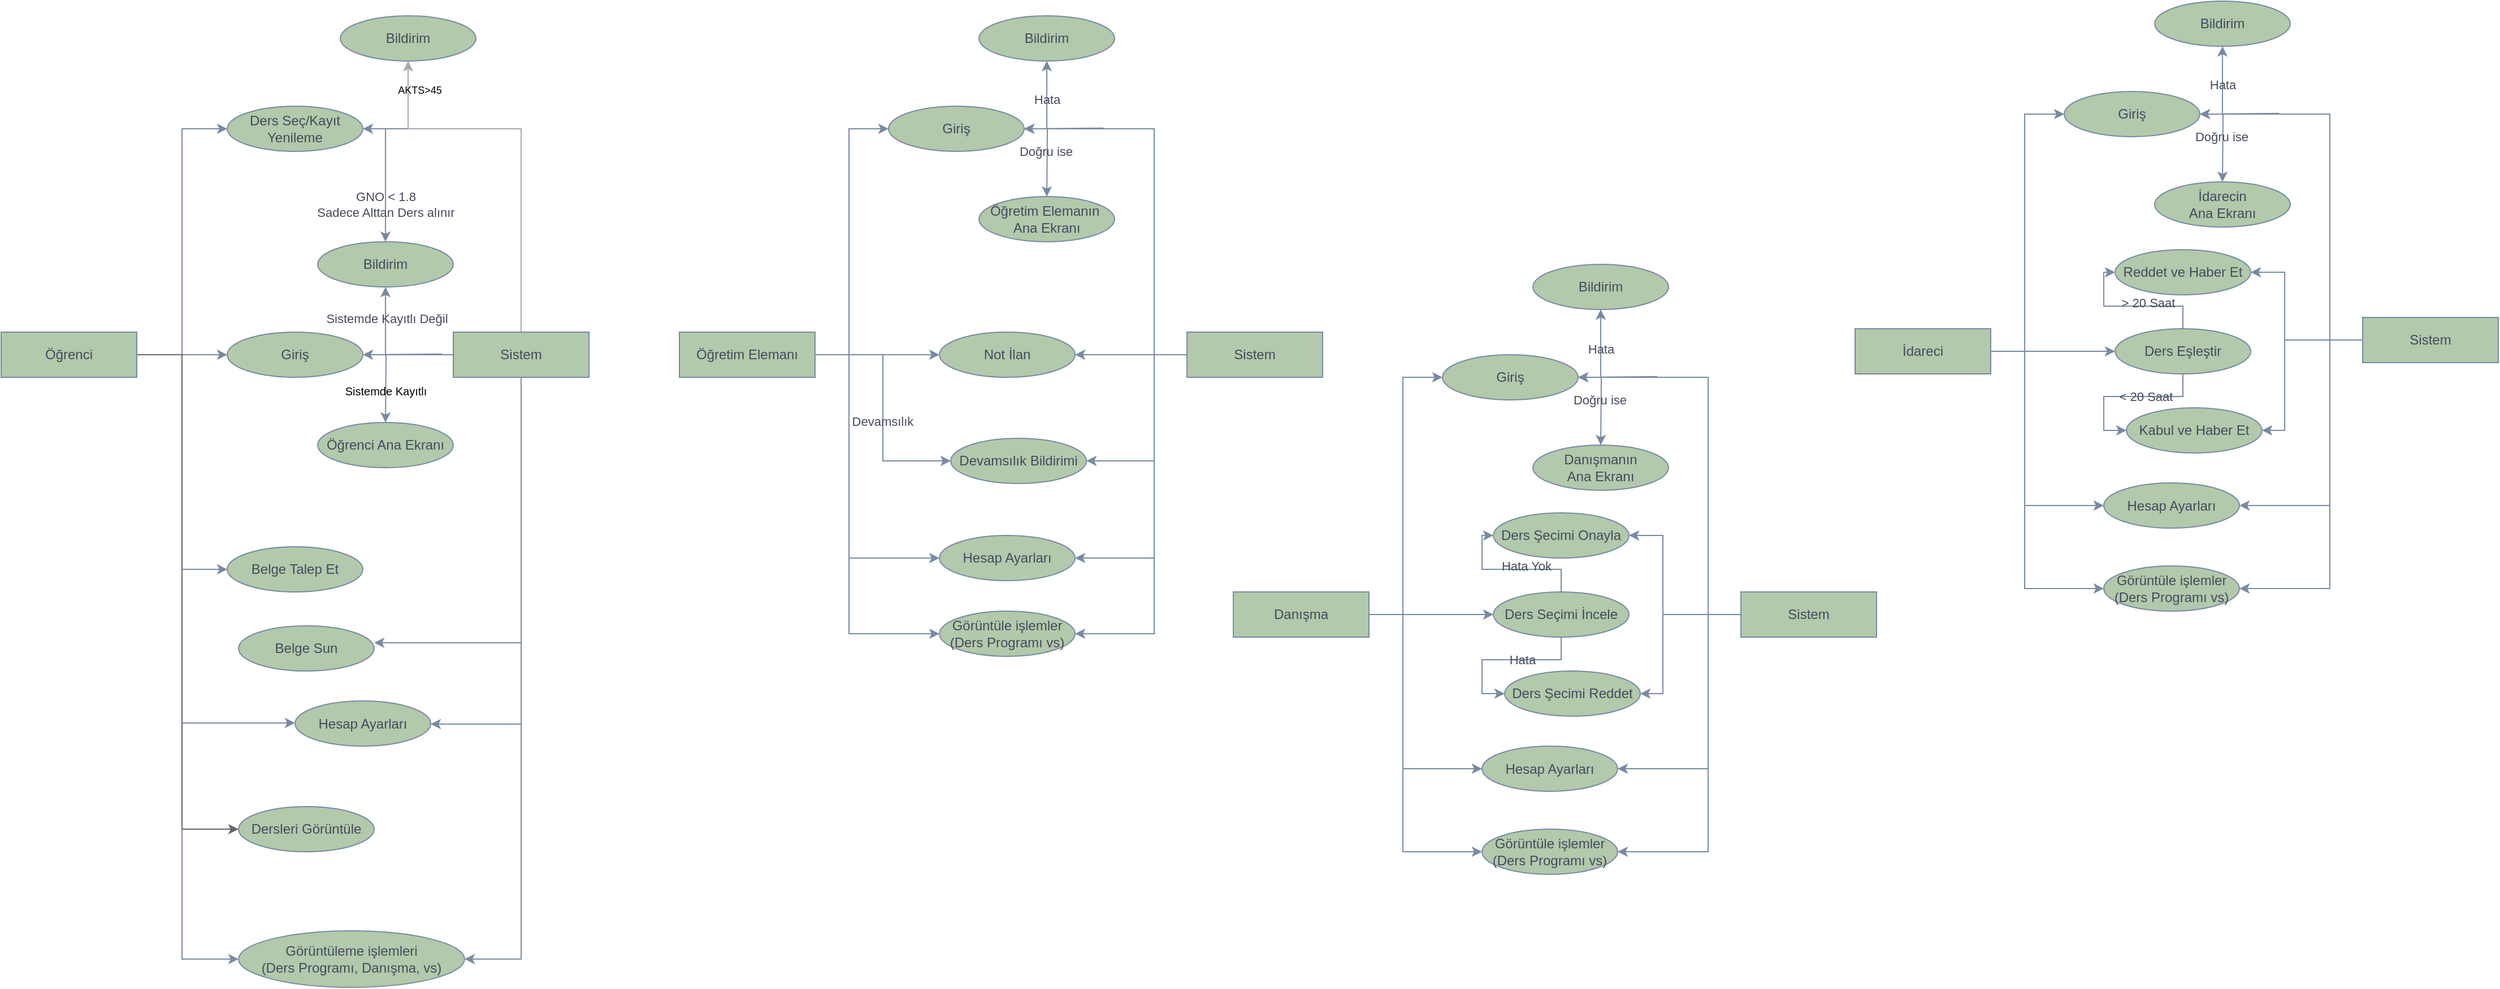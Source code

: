 <mxfile version="24.4.4" type="device">
  <diagram name="Page-1" id="fTKjgP6uOuTwVel11UvE">
    <mxGraphModel dx="1373" dy="699" grid="1" gridSize="10" guides="1" tooltips="1" connect="1" arrows="1" fold="1" page="1" pageScale="1" pageWidth="2300" pageHeight="900" math="0" shadow="0">
      <root>
        <mxCell id="0" />
        <mxCell id="1" parent="0" />
        <mxCell id="cw1IKXQ9Q6lSXiEhojzN-4" style="edgeStyle=orthogonalEdgeStyle;rounded=0;orthogonalLoop=1;jettySize=auto;html=1;labelBackgroundColor=none;strokeColor=#788AA3;fontColor=default;" parent="1" source="cw1IKXQ9Q6lSXiEhojzN-1" target="cw1IKXQ9Q6lSXiEhojzN-3" edge="1">
          <mxGeometry relative="1" as="geometry" />
        </mxCell>
        <mxCell id="cw1IKXQ9Q6lSXiEhojzN-16" style="edgeStyle=orthogonalEdgeStyle;rounded=0;orthogonalLoop=1;jettySize=auto;html=1;entryX=0;entryY=0.5;entryDx=0;entryDy=0;labelBackgroundColor=none;strokeColor=#788AA3;fontColor=default;" parent="1" source="cw1IKXQ9Q6lSXiEhojzN-1" target="cw1IKXQ9Q6lSXiEhojzN-15" edge="1">
          <mxGeometry relative="1" as="geometry" />
        </mxCell>
        <mxCell id="cw1IKXQ9Q6lSXiEhojzN-24" style="edgeStyle=orthogonalEdgeStyle;rounded=0;orthogonalLoop=1;jettySize=auto;html=1;entryX=0;entryY=0.5;entryDx=0;entryDy=0;labelBackgroundColor=none;strokeColor=#788AA3;fontColor=default;" parent="1" source="cw1IKXQ9Q6lSXiEhojzN-1" target="cw1IKXQ9Q6lSXiEhojzN-23" edge="1">
          <mxGeometry relative="1" as="geometry" />
        </mxCell>
        <mxCell id="cw1IKXQ9Q6lSXiEhojzN-36" style="edgeStyle=orthogonalEdgeStyle;rounded=0;orthogonalLoop=1;jettySize=auto;html=1;entryX=0;entryY=0.5;entryDx=0;entryDy=0;labelBackgroundColor=none;strokeColor=#788AA3;fontColor=default;" parent="1" source="cw1IKXQ9Q6lSXiEhojzN-1" target="cw1IKXQ9Q6lSXiEhojzN-28" edge="1">
          <mxGeometry relative="1" as="geometry">
            <Array as="points">
              <mxPoint x="160" y="320" />
              <mxPoint x="160" y="855" />
            </Array>
          </mxGeometry>
        </mxCell>
        <mxCell id="cw1IKXQ9Q6lSXiEhojzN-38" style="edgeStyle=orthogonalEdgeStyle;rounded=0;orthogonalLoop=1;jettySize=auto;html=1;entryX=0;entryY=0.5;entryDx=0;entryDy=0;labelBackgroundColor=none;strokeColor=#788AA3;fontColor=default;" parent="1" edge="1">
          <mxGeometry relative="1" as="geometry">
            <Array as="points">
              <mxPoint x="160" y="320" />
              <mxPoint x="160" y="646" />
              <mxPoint x="260" y="646" />
            </Array>
            <mxPoint x="120" y="320.004" as="sourcePoint" />
            <mxPoint x="260" y="646.47" as="targetPoint" />
          </mxGeometry>
        </mxCell>
        <mxCell id="krm63TdpSaGYyWai_A7V-25" style="edgeStyle=orthogonalEdgeStyle;rounded=0;orthogonalLoop=1;jettySize=auto;html=1;entryX=0;entryY=0.5;entryDx=0;entryDy=0;fillColor=#f5f5f5;strokeColor=#666666;" edge="1" parent="1" source="cw1IKXQ9Q6lSXiEhojzN-1" target="krm63TdpSaGYyWai_A7V-20">
          <mxGeometry relative="1" as="geometry">
            <Array as="points">
              <mxPoint x="160" y="320" />
              <mxPoint x="160" y="740" />
            </Array>
          </mxGeometry>
        </mxCell>
        <mxCell id="cw1IKXQ9Q6lSXiEhojzN-1" value="Öğrenci" style="rounded=0;whiteSpace=wrap;html=1;labelBackgroundColor=none;fillColor=#B2C9AB;strokeColor=#788AA3;fontColor=#46495D;" parent="1" vertex="1">
          <mxGeometry y="300" width="120" height="40" as="geometry" />
        </mxCell>
        <mxCell id="cw1IKXQ9Q6lSXiEhojzN-6" style="edgeStyle=orthogonalEdgeStyle;rounded=0;orthogonalLoop=1;jettySize=auto;html=1;labelBackgroundColor=none;strokeColor=#788AA3;fontColor=default;" parent="1" source="cw1IKXQ9Q6lSXiEhojzN-2" target="cw1IKXQ9Q6lSXiEhojzN-3" edge="1">
          <mxGeometry relative="1" as="geometry">
            <Array as="points">
              <mxPoint x="360" y="320" />
              <mxPoint x="360" y="320" />
            </Array>
          </mxGeometry>
        </mxCell>
        <mxCell id="cw1IKXQ9Q6lSXiEhojzN-12" style="edgeStyle=orthogonalEdgeStyle;rounded=0;orthogonalLoop=1;jettySize=auto;html=1;entryX=0.5;entryY=1;entryDx=0;entryDy=0;exitX=0;exitY=0.5;exitDx=0;exitDy=0;labelBackgroundColor=none;strokeColor=#788AA3;fontColor=default;" parent="1" source="cw1IKXQ9Q6lSXiEhojzN-2" target="cw1IKXQ9Q6lSXiEhojzN-11" edge="1">
          <mxGeometry relative="1" as="geometry">
            <mxPoint x="350" y="260" as="targetPoint" />
            <Array as="points">
              <mxPoint x="340" y="320" />
              <mxPoint x="340" y="260" />
            </Array>
          </mxGeometry>
        </mxCell>
        <mxCell id="cw1IKXQ9Q6lSXiEhojzN-17" style="edgeStyle=orthogonalEdgeStyle;rounded=0;orthogonalLoop=1;jettySize=auto;html=1;entryX=1;entryY=0.5;entryDx=0;entryDy=0;labelBackgroundColor=none;strokeColor=#788AA3;fontColor=default;" parent="1" source="cw1IKXQ9Q6lSXiEhojzN-2" target="cw1IKXQ9Q6lSXiEhojzN-15" edge="1">
          <mxGeometry relative="1" as="geometry">
            <Array as="points">
              <mxPoint x="460" y="120" />
            </Array>
          </mxGeometry>
        </mxCell>
        <mxCell id="cw1IKXQ9Q6lSXiEhojzN-21" style="edgeStyle=orthogonalEdgeStyle;rounded=0;orthogonalLoop=1;jettySize=auto;html=1;entryX=0.5;entryY=0;entryDx=0;entryDy=0;labelBackgroundColor=none;strokeColor=#788AA3;fontColor=default;" parent="1" source="cw1IKXQ9Q6lSXiEhojzN-2" target="cw1IKXQ9Q6lSXiEhojzN-11" edge="1">
          <mxGeometry relative="1" as="geometry">
            <Array as="points">
              <mxPoint x="460" y="120" />
              <mxPoint x="340" y="120" />
            </Array>
          </mxGeometry>
        </mxCell>
        <mxCell id="cw1IKXQ9Q6lSXiEhojzN-22" value="GNO &amp;lt; 1.8&lt;br&gt;Sadece Alttan Ders alınır" style="edgeLabel;html=1;align=center;verticalAlign=middle;resizable=0;points=[];labelBackgroundColor=none;fontColor=#46495D;" parent="cw1IKXQ9Q6lSXiEhojzN-21" vertex="1" connectable="0">
          <mxGeometry x="0.697" y="1" relative="1" as="geometry">
            <mxPoint x="-1" y="27" as="offset" />
          </mxGeometry>
        </mxCell>
        <mxCell id="cw1IKXQ9Q6lSXiEhojzN-26" style="edgeStyle=orthogonalEdgeStyle;rounded=0;orthogonalLoop=1;jettySize=auto;html=1;entryX=1;entryY=0.5;entryDx=0;entryDy=0;labelBackgroundColor=none;strokeColor=#788AA3;fontColor=default;" parent="1" edge="1">
          <mxGeometry relative="1" as="geometry">
            <Array as="points">
              <mxPoint x="460" y="575" />
            </Array>
            <mxPoint x="460" y="334.98" as="sourcePoint" />
            <mxPoint x="330.0" y="574.98" as="targetPoint" />
          </mxGeometry>
        </mxCell>
        <mxCell id="cw1IKXQ9Q6lSXiEhojzN-29" style="edgeStyle=orthogonalEdgeStyle;rounded=0;orthogonalLoop=1;jettySize=auto;html=1;entryX=1;entryY=0.5;entryDx=0;entryDy=0;labelBackgroundColor=none;strokeColor=#788AA3;fontColor=default;" parent="1" source="cw1IKXQ9Q6lSXiEhojzN-2" target="cw1IKXQ9Q6lSXiEhojzN-28" edge="1">
          <mxGeometry relative="1" as="geometry" />
        </mxCell>
        <mxCell id="cw1IKXQ9Q6lSXiEhojzN-39" style="edgeStyle=orthogonalEdgeStyle;rounded=0;orthogonalLoop=1;jettySize=auto;html=1;entryX=1;entryY=0.5;entryDx=0;entryDy=0;labelBackgroundColor=none;strokeColor=#788AA3;fontColor=default;" parent="1" source="cw1IKXQ9Q6lSXiEhojzN-2" target="cw1IKXQ9Q6lSXiEhojzN-37" edge="1">
          <mxGeometry relative="1" as="geometry">
            <Array as="points">
              <mxPoint x="460" y="647" />
              <mxPoint x="380" y="647" />
            </Array>
          </mxGeometry>
        </mxCell>
        <mxCell id="krm63TdpSaGYyWai_A7V-14" style="edgeStyle=orthogonalEdgeStyle;rounded=0;orthogonalLoop=1;jettySize=auto;html=1;entryX=0.5;entryY=1;entryDx=0;entryDy=0;strokeColor=#A8A8A8;" edge="1" parent="1" source="cw1IKXQ9Q6lSXiEhojzN-2" target="krm63TdpSaGYyWai_A7V-13">
          <mxGeometry relative="1" as="geometry">
            <Array as="points">
              <mxPoint x="460" y="120" />
              <mxPoint x="360" y="120" />
            </Array>
          </mxGeometry>
        </mxCell>
        <mxCell id="cw1IKXQ9Q6lSXiEhojzN-2" value="Sistem" style="rounded=0;whiteSpace=wrap;html=1;labelBackgroundColor=none;fillColor=#B2C9AB;strokeColor=#788AA3;fontColor=#46495D;" parent="1" vertex="1">
          <mxGeometry x="400" y="300" width="120" height="40" as="geometry" />
        </mxCell>
        <mxCell id="cw1IKXQ9Q6lSXiEhojzN-3" value="Giriş" style="ellipse;whiteSpace=wrap;html=1;labelBackgroundColor=none;fillColor=#B2C9AB;strokeColor=#788AA3;fontColor=#46495D;" parent="1" vertex="1">
          <mxGeometry x="200" y="300" width="120" height="40" as="geometry" />
        </mxCell>
        <mxCell id="cw1IKXQ9Q6lSXiEhojzN-8" value="Öğrenci Ana Ekranı" style="ellipse;whiteSpace=wrap;html=1;labelBackgroundColor=none;fillColor=#B2C9AB;strokeColor=#788AA3;fontColor=#46495D;" parent="1" vertex="1">
          <mxGeometry x="280" y="380" width="120" height="40" as="geometry" />
        </mxCell>
        <mxCell id="cw1IKXQ9Q6lSXiEhojzN-9" style="edgeStyle=orthogonalEdgeStyle;rounded=0;orthogonalLoop=1;jettySize=auto;html=1;entryX=0.583;entryY=0.015;entryDx=0;entryDy=0;entryPerimeter=0;exitX=0;exitY=0.5;exitDx=0;exitDy=0;labelBackgroundColor=none;strokeColor=#788AA3;fontColor=default;" parent="1" edge="1">
          <mxGeometry relative="1" as="geometry">
            <mxPoint x="390.04" y="319.4" as="sourcePoint" />
            <mxPoint x="340.0" y="380" as="targetPoint" />
          </mxGeometry>
        </mxCell>
        <mxCell id="cw1IKXQ9Q6lSXiEhojzN-10" value="Sistemde Kayıtlı Değil" style="edgeLabel;html=1;align=center;verticalAlign=middle;resizable=0;points=[];labelBackgroundColor=none;fontColor=#46495D;" parent="cw1IKXQ9Q6lSXiEhojzN-9" vertex="1" connectable="0">
          <mxGeometry x="0.257" y="-2" relative="1" as="geometry">
            <mxPoint x="2" y="-52" as="offset" />
          </mxGeometry>
        </mxCell>
        <mxCell id="cw1IKXQ9Q6lSXiEhojzN-11" value="Bildirim" style="ellipse;whiteSpace=wrap;html=1;labelBackgroundColor=none;fillColor=#B2C9AB;strokeColor=#788AA3;fontColor=#46495D;" parent="1" vertex="1">
          <mxGeometry x="280" y="220" width="120" height="40" as="geometry" />
        </mxCell>
        <mxCell id="cw1IKXQ9Q6lSXiEhojzN-15" value="Ders Seç/Kayıt Yenileme" style="ellipse;whiteSpace=wrap;html=1;labelBackgroundColor=none;fillColor=#B2C9AB;strokeColor=#788AA3;fontColor=#46495D;" parent="1" vertex="1">
          <mxGeometry x="200" y="100" width="120" height="40" as="geometry" />
        </mxCell>
        <mxCell id="cw1IKXQ9Q6lSXiEhojzN-23" value="Belge Talep Et" style="ellipse;whiteSpace=wrap;html=1;labelBackgroundColor=none;fillColor=#B2C9AB;strokeColor=#788AA3;fontColor=#46495D;" parent="1" vertex="1">
          <mxGeometry x="200" y="490" width="120" height="40" as="geometry" />
        </mxCell>
        <mxCell id="cw1IKXQ9Q6lSXiEhojzN-25" value="Belge Sun" style="ellipse;whiteSpace=wrap;html=1;labelBackgroundColor=none;fillColor=#B2C9AB;strokeColor=#788AA3;fontColor=#46495D;" parent="1" vertex="1">
          <mxGeometry x="210" y="560" width="120" height="40" as="geometry" />
        </mxCell>
        <mxCell id="cw1IKXQ9Q6lSXiEhojzN-28" value="Görüntüleme işlemleri&lt;br&gt;(Ders Programı, Danışma, vs)" style="ellipse;whiteSpace=wrap;html=1;labelBackgroundColor=none;fillColor=#B2C9AB;strokeColor=#788AA3;fontColor=#46495D;" parent="1" vertex="1">
          <mxGeometry x="210" y="830" width="200" height="50" as="geometry" />
        </mxCell>
        <mxCell id="cw1IKXQ9Q6lSXiEhojzN-37" value="Hesap Ayarları" style="ellipse;whiteSpace=wrap;html=1;labelBackgroundColor=none;fillColor=#B2C9AB;strokeColor=#788AA3;fontColor=#46495D;" parent="1" vertex="1">
          <mxGeometry x="260" y="626.5" width="120" height="40" as="geometry" />
        </mxCell>
        <mxCell id="cw1IKXQ9Q6lSXiEhojzN-40" style="edgeStyle=orthogonalEdgeStyle;rounded=0;orthogonalLoop=1;jettySize=auto;html=1;exitX=1;exitY=0.5;exitDx=0;exitDy=0;labelBackgroundColor=none;strokeColor=#788AA3;fontColor=default;" parent="1" source="cw1IKXQ9Q6lSXiEhojzN-46" target="cw1IKXQ9Q6lSXiEhojzN-58" edge="1">
          <mxGeometry relative="1" as="geometry">
            <Array as="points">
              <mxPoint x="750" y="320" />
              <mxPoint x="750" y="120" />
            </Array>
          </mxGeometry>
        </mxCell>
        <mxCell id="cw1IKXQ9Q6lSXiEhojzN-79" style="edgeStyle=orthogonalEdgeStyle;rounded=0;orthogonalLoop=1;jettySize=auto;html=1;labelBackgroundColor=none;strokeColor=#788AA3;fontColor=default;" parent="1" source="cw1IKXQ9Q6lSXiEhojzN-46" target="cw1IKXQ9Q6lSXiEhojzN-78" edge="1">
          <mxGeometry relative="1" as="geometry">
            <Array as="points">
              <mxPoint x="780" y="320" />
              <mxPoint x="780" y="320" />
            </Array>
          </mxGeometry>
        </mxCell>
        <mxCell id="cw1IKXQ9Q6lSXiEhojzN-84" style="edgeStyle=orthogonalEdgeStyle;rounded=0;orthogonalLoop=1;jettySize=auto;html=1;entryX=0;entryY=0.5;entryDx=0;entryDy=0;labelBackgroundColor=none;strokeColor=#788AA3;fontColor=default;" parent="1" source="cw1IKXQ9Q6lSXiEhojzN-46" target="cw1IKXQ9Q6lSXiEhojzN-82" edge="1">
          <mxGeometry relative="1" as="geometry" />
        </mxCell>
        <mxCell id="cw1IKXQ9Q6lSXiEhojzN-85" value="Devamsılık&amp;nbsp;" style="edgeLabel;html=1;align=center;verticalAlign=middle;resizable=0;points=[];labelBackgroundColor=none;fontColor=#46495D;" parent="cw1IKXQ9Q6lSXiEhojzN-84" vertex="1" connectable="0">
          <mxGeometry x="0.106" y="1" relative="1" as="geometry">
            <mxPoint as="offset" />
          </mxGeometry>
        </mxCell>
        <mxCell id="cw1IKXQ9Q6lSXiEhojzN-121" style="edgeStyle=orthogonalEdgeStyle;rounded=0;orthogonalLoop=1;jettySize=auto;html=1;entryX=0;entryY=0.5;entryDx=0;entryDy=0;labelBackgroundColor=none;strokeColor=#788AA3;fontColor=default;" parent="1" source="cw1IKXQ9Q6lSXiEhojzN-46" target="cw1IKXQ9Q6lSXiEhojzN-69" edge="1">
          <mxGeometry relative="1" as="geometry">
            <Array as="points">
              <mxPoint x="750" y="320" />
              <mxPoint x="750" y="500" />
            </Array>
          </mxGeometry>
        </mxCell>
        <mxCell id="cw1IKXQ9Q6lSXiEhojzN-122" style="edgeStyle=orthogonalEdgeStyle;rounded=0;orthogonalLoop=1;jettySize=auto;html=1;entryX=0;entryY=0.5;entryDx=0;entryDy=0;labelBackgroundColor=none;strokeColor=#788AA3;fontColor=default;" parent="1" source="cw1IKXQ9Q6lSXiEhojzN-46" target="cw1IKXQ9Q6lSXiEhojzN-74" edge="1">
          <mxGeometry relative="1" as="geometry">
            <Array as="points">
              <mxPoint x="750" y="320" />
              <mxPoint x="750" y="567" />
            </Array>
          </mxGeometry>
        </mxCell>
        <mxCell id="cw1IKXQ9Q6lSXiEhojzN-46" value="Öğretim Elemanı" style="rounded=0;whiteSpace=wrap;html=1;labelBackgroundColor=none;fillColor=#B2C9AB;strokeColor=#788AA3;fontColor=#46495D;" parent="1" vertex="1">
          <mxGeometry x="600" y="300" width="120" height="40" as="geometry" />
        </mxCell>
        <mxCell id="cw1IKXQ9Q6lSXiEhojzN-47" style="edgeStyle=orthogonalEdgeStyle;rounded=0;orthogonalLoop=1;jettySize=auto;html=1;labelBackgroundColor=none;strokeColor=#788AA3;fontColor=default;" parent="1" target="cw1IKXQ9Q6lSXiEhojzN-58" edge="1">
          <mxGeometry relative="1" as="geometry">
            <Array as="points">
              <mxPoint x="945" y="120" />
              <mxPoint x="945" y="120" />
            </Array>
            <mxPoint x="985" y="120" as="sourcePoint" />
          </mxGeometry>
        </mxCell>
        <mxCell id="cw1IKXQ9Q6lSXiEhojzN-70" style="edgeStyle=orthogonalEdgeStyle;rounded=0;orthogonalLoop=1;jettySize=auto;html=1;entryX=1;entryY=0.5;entryDx=0;entryDy=0;labelBackgroundColor=none;strokeColor=#788AA3;fontColor=default;" parent="1" source="cw1IKXQ9Q6lSXiEhojzN-57" target="cw1IKXQ9Q6lSXiEhojzN-58" edge="1">
          <mxGeometry relative="1" as="geometry">
            <Array as="points">
              <mxPoint x="1020" y="320" />
              <mxPoint x="1020" y="120" />
            </Array>
          </mxGeometry>
        </mxCell>
        <mxCell id="cw1IKXQ9Q6lSXiEhojzN-71" style="edgeStyle=orthogonalEdgeStyle;rounded=0;orthogonalLoop=1;jettySize=auto;html=1;entryX=0.5;entryY=1;entryDx=0;entryDy=0;labelBackgroundColor=none;strokeColor=#788AA3;fontColor=default;" parent="1" source="cw1IKXQ9Q6lSXiEhojzN-57" target="cw1IKXQ9Q6lSXiEhojzN-62" edge="1">
          <mxGeometry relative="1" as="geometry">
            <Array as="points">
              <mxPoint x="1020" y="320" />
              <mxPoint x="1020" y="120" />
              <mxPoint x="925" y="120" />
            </Array>
          </mxGeometry>
        </mxCell>
        <mxCell id="cw1IKXQ9Q6lSXiEhojzN-72" value="Hata" style="edgeLabel;html=1;align=center;verticalAlign=middle;resizable=0;points=[];labelBackgroundColor=none;fontColor=#46495D;" parent="cw1IKXQ9Q6lSXiEhojzN-71" vertex="1" connectable="0">
          <mxGeometry x="0.824" y="-4" relative="1" as="geometry">
            <mxPoint x="-4" as="offset" />
          </mxGeometry>
        </mxCell>
        <mxCell id="cw1IKXQ9Q6lSXiEhojzN-81" style="edgeStyle=orthogonalEdgeStyle;rounded=0;orthogonalLoop=1;jettySize=auto;html=1;entryX=1;entryY=0.5;entryDx=0;entryDy=0;labelBackgroundColor=none;strokeColor=#788AA3;fontColor=default;" parent="1" source="cw1IKXQ9Q6lSXiEhojzN-57" target="cw1IKXQ9Q6lSXiEhojzN-78" edge="1">
          <mxGeometry relative="1" as="geometry" />
        </mxCell>
        <mxCell id="cw1IKXQ9Q6lSXiEhojzN-86" style="edgeStyle=orthogonalEdgeStyle;rounded=0;orthogonalLoop=1;jettySize=auto;html=1;entryX=1;entryY=0.5;entryDx=0;entryDy=0;labelBackgroundColor=none;strokeColor=#788AA3;fontColor=default;" parent="1" source="cw1IKXQ9Q6lSXiEhojzN-57" target="cw1IKXQ9Q6lSXiEhojzN-82" edge="1">
          <mxGeometry relative="1" as="geometry">
            <Array as="points">
              <mxPoint x="1020" y="320" />
              <mxPoint x="1020" y="414" />
            </Array>
          </mxGeometry>
        </mxCell>
        <mxCell id="cw1IKXQ9Q6lSXiEhojzN-119" style="edgeStyle=orthogonalEdgeStyle;rounded=0;orthogonalLoop=1;jettySize=auto;html=1;entryX=1;entryY=0.5;entryDx=0;entryDy=0;labelBackgroundColor=none;strokeColor=#788AA3;fontColor=default;" parent="1" source="cw1IKXQ9Q6lSXiEhojzN-57" target="cw1IKXQ9Q6lSXiEhojzN-69" edge="1">
          <mxGeometry relative="1" as="geometry">
            <Array as="points">
              <mxPoint x="1020" y="320" />
              <mxPoint x="1020" y="500" />
            </Array>
          </mxGeometry>
        </mxCell>
        <mxCell id="cw1IKXQ9Q6lSXiEhojzN-120" style="edgeStyle=orthogonalEdgeStyle;rounded=0;orthogonalLoop=1;jettySize=auto;html=1;entryX=1;entryY=0.5;entryDx=0;entryDy=0;labelBackgroundColor=none;strokeColor=#788AA3;fontColor=default;" parent="1" source="cw1IKXQ9Q6lSXiEhojzN-57" target="cw1IKXQ9Q6lSXiEhojzN-74" edge="1">
          <mxGeometry relative="1" as="geometry">
            <Array as="points">
              <mxPoint x="1020" y="320" />
              <mxPoint x="1020" y="567" />
            </Array>
          </mxGeometry>
        </mxCell>
        <mxCell id="cw1IKXQ9Q6lSXiEhojzN-57" value="Sistem" style="rounded=0;whiteSpace=wrap;html=1;labelBackgroundColor=none;fillColor=#B2C9AB;strokeColor=#788AA3;fontColor=#46495D;" parent="1" vertex="1">
          <mxGeometry x="1049" y="300" width="120" height="40" as="geometry" />
        </mxCell>
        <mxCell id="cw1IKXQ9Q6lSXiEhojzN-58" value="Giriş" style="ellipse;whiteSpace=wrap;html=1;labelBackgroundColor=none;fillColor=#B2C9AB;strokeColor=#788AA3;fontColor=#46495D;" parent="1" vertex="1">
          <mxGeometry x="785" y="100" width="120" height="40" as="geometry" />
        </mxCell>
        <mxCell id="cw1IKXQ9Q6lSXiEhojzN-59" value="Öğretim Elemanın&amp;nbsp; Ana Ekranı" style="ellipse;whiteSpace=wrap;html=1;labelBackgroundColor=none;fillColor=#B2C9AB;strokeColor=#788AA3;fontColor=#46495D;" parent="1" vertex="1">
          <mxGeometry x="865" y="180" width="120" height="40" as="geometry" />
        </mxCell>
        <mxCell id="cw1IKXQ9Q6lSXiEhojzN-60" style="edgeStyle=orthogonalEdgeStyle;rounded=0;orthogonalLoop=1;jettySize=auto;html=1;entryX=0.583;entryY=0.015;entryDx=0;entryDy=0;entryPerimeter=0;exitX=0;exitY=0.5;exitDx=0;exitDy=0;labelBackgroundColor=none;strokeColor=#788AA3;fontColor=default;" parent="1" edge="1">
          <mxGeometry relative="1" as="geometry">
            <mxPoint x="975.04" y="119.4" as="sourcePoint" />
            <mxPoint x="925" y="180" as="targetPoint" />
          </mxGeometry>
        </mxCell>
        <mxCell id="cw1IKXQ9Q6lSXiEhojzN-61" value="Doğru ise" style="edgeLabel;html=1;align=center;verticalAlign=middle;resizable=0;points=[];labelBackgroundColor=none;fontColor=#46495D;" parent="cw1IKXQ9Q6lSXiEhojzN-60" vertex="1" connectable="0">
          <mxGeometry x="0.257" y="-2" relative="1" as="geometry">
            <mxPoint as="offset" />
          </mxGeometry>
        </mxCell>
        <mxCell id="cw1IKXQ9Q6lSXiEhojzN-62" value="Bildirim" style="ellipse;whiteSpace=wrap;html=1;labelBackgroundColor=none;fillColor=#B2C9AB;strokeColor=#788AA3;fontColor=#46495D;" parent="1" vertex="1">
          <mxGeometry x="865" y="20" width="120" height="40" as="geometry" />
        </mxCell>
        <mxCell id="cw1IKXQ9Q6lSXiEhojzN-69" value="Hesap Ayarları" style="ellipse;whiteSpace=wrap;html=1;labelBackgroundColor=none;fillColor=#B2C9AB;strokeColor=#788AA3;fontColor=#46495D;" parent="1" vertex="1">
          <mxGeometry x="830" y="480" width="120" height="40" as="geometry" />
        </mxCell>
        <mxCell id="cw1IKXQ9Q6lSXiEhojzN-74" value="Görüntüle işlemler&lt;br&gt;(Ders Programı vs)" style="ellipse;whiteSpace=wrap;html=1;labelBackgroundColor=none;fillColor=#B2C9AB;strokeColor=#788AA3;fontColor=#46495D;" parent="1" vertex="1">
          <mxGeometry x="830" y="547" width="120" height="40" as="geometry" />
        </mxCell>
        <mxCell id="cw1IKXQ9Q6lSXiEhojzN-78" value="Not İlan" style="ellipse;whiteSpace=wrap;html=1;labelBackgroundColor=none;fillColor=#B2C9AB;strokeColor=#788AA3;fontColor=#46495D;" parent="1" vertex="1">
          <mxGeometry x="830" y="300" width="120" height="40" as="geometry" />
        </mxCell>
        <mxCell id="cw1IKXQ9Q6lSXiEhojzN-82" value="Devamsılık Bildirimi" style="ellipse;whiteSpace=wrap;html=1;labelBackgroundColor=none;fillColor=#B2C9AB;strokeColor=#788AA3;fontColor=#46495D;" parent="1" vertex="1">
          <mxGeometry x="840" y="394" width="120" height="40" as="geometry" />
        </mxCell>
        <mxCell id="cw1IKXQ9Q6lSXiEhojzN-87" style="edgeStyle=orthogonalEdgeStyle;rounded=0;orthogonalLoop=1;jettySize=auto;html=1;exitX=1;exitY=0.5;exitDx=0;exitDy=0;labelBackgroundColor=none;strokeColor=#788AA3;fontColor=default;" parent="1" source="cw1IKXQ9Q6lSXiEhojzN-93" target="cw1IKXQ9Q6lSXiEhojzN-103" edge="1">
          <mxGeometry relative="1" as="geometry">
            <Array as="points">
              <mxPoint x="1240" y="550" />
              <mxPoint x="1240" y="340" />
            </Array>
          </mxGeometry>
        </mxCell>
        <mxCell id="cw1IKXQ9Q6lSXiEhojzN-88" style="edgeStyle=orthogonalEdgeStyle;rounded=0;orthogonalLoop=1;jettySize=auto;html=1;entryX=0;entryY=0.5;entryDx=0;entryDy=0;labelBackgroundColor=none;strokeColor=#788AA3;fontColor=default;" parent="1" source="cw1IKXQ9Q6lSXiEhojzN-93" target="cw1IKXQ9Q6lSXiEhojzN-109" edge="1">
          <mxGeometry relative="1" as="geometry">
            <Array as="points">
              <mxPoint x="1240" y="550" />
              <mxPoint x="1240" y="760" />
            </Array>
          </mxGeometry>
        </mxCell>
        <mxCell id="cw1IKXQ9Q6lSXiEhojzN-90" style="edgeStyle=orthogonalEdgeStyle;rounded=0;orthogonalLoop=1;jettySize=auto;html=1;labelBackgroundColor=none;strokeColor=#788AA3;fontColor=default;" parent="1" source="cw1IKXQ9Q6lSXiEhojzN-93" target="cw1IKXQ9Q6lSXiEhojzN-110" edge="1">
          <mxGeometry relative="1" as="geometry">
            <Array as="points">
              <mxPoint x="1240" y="550" />
              <mxPoint x="1240" y="550" />
            </Array>
          </mxGeometry>
        </mxCell>
        <mxCell id="cw1IKXQ9Q6lSXiEhojzN-123" style="edgeStyle=orthogonalEdgeStyle;rounded=0;orthogonalLoop=1;jettySize=auto;html=1;entryX=0;entryY=0.5;entryDx=0;entryDy=0;labelBackgroundColor=none;strokeColor=#788AA3;fontColor=default;" parent="1" source="cw1IKXQ9Q6lSXiEhojzN-93" target="cw1IKXQ9Q6lSXiEhojzN-108" edge="1">
          <mxGeometry relative="1" as="geometry">
            <Array as="points">
              <mxPoint x="1240" y="550" />
              <mxPoint x="1240" y="687" />
            </Array>
          </mxGeometry>
        </mxCell>
        <mxCell id="cw1IKXQ9Q6lSXiEhojzN-93" value="Danışma" style="rounded=0;whiteSpace=wrap;html=1;labelBackgroundColor=none;fillColor=#B2C9AB;strokeColor=#788AA3;fontColor=#46495D;" parent="1" vertex="1">
          <mxGeometry x="1090" y="530" width="120" height="40" as="geometry" />
        </mxCell>
        <mxCell id="cw1IKXQ9Q6lSXiEhojzN-94" style="edgeStyle=orthogonalEdgeStyle;rounded=0;orthogonalLoop=1;jettySize=auto;html=1;labelBackgroundColor=none;strokeColor=#788AA3;fontColor=default;" parent="1" target="cw1IKXQ9Q6lSXiEhojzN-103" edge="1">
          <mxGeometry relative="1" as="geometry">
            <Array as="points">
              <mxPoint x="1435" y="340" />
              <mxPoint x="1435" y="340" />
            </Array>
            <mxPoint x="1475" y="340" as="sourcePoint" />
          </mxGeometry>
        </mxCell>
        <mxCell id="cw1IKXQ9Q6lSXiEhojzN-96" style="edgeStyle=orthogonalEdgeStyle;rounded=0;orthogonalLoop=1;jettySize=auto;html=1;entryX=1;entryY=0.5;entryDx=0;entryDy=0;labelBackgroundColor=none;strokeColor=#788AA3;fontColor=default;" parent="1" source="cw1IKXQ9Q6lSXiEhojzN-102" target="cw1IKXQ9Q6lSXiEhojzN-103" edge="1">
          <mxGeometry relative="1" as="geometry">
            <Array as="points">
              <mxPoint x="1510" y="550" />
              <mxPoint x="1510" y="340" />
            </Array>
          </mxGeometry>
        </mxCell>
        <mxCell id="cw1IKXQ9Q6lSXiEhojzN-97" style="edgeStyle=orthogonalEdgeStyle;rounded=0;orthogonalLoop=1;jettySize=auto;html=1;entryX=0.5;entryY=1;entryDx=0;entryDy=0;labelBackgroundColor=none;strokeColor=#788AA3;fontColor=default;" parent="1" source="cw1IKXQ9Q6lSXiEhojzN-102" edge="1">
          <mxGeometry relative="1" as="geometry">
            <Array as="points">
              <mxPoint x="1510" y="550" />
              <mxPoint x="1510" y="340" />
              <mxPoint x="1415" y="340" />
            </Array>
            <mxPoint x="1415" y="280" as="targetPoint" />
          </mxGeometry>
        </mxCell>
        <mxCell id="cw1IKXQ9Q6lSXiEhojzN-98" value="Hata" style="edgeLabel;html=1;align=center;verticalAlign=middle;resizable=0;points=[];labelBackgroundColor=none;fontColor=#46495D;" parent="cw1IKXQ9Q6lSXiEhojzN-97" vertex="1" connectable="0">
          <mxGeometry x="0.824" y="-4" relative="1" as="geometry">
            <mxPoint x="-4" as="offset" />
          </mxGeometry>
        </mxCell>
        <mxCell id="cw1IKXQ9Q6lSXiEhojzN-113" style="edgeStyle=orthogonalEdgeStyle;rounded=0;orthogonalLoop=1;jettySize=auto;html=1;entryX=1;entryY=0.5;entryDx=0;entryDy=0;labelBackgroundColor=none;strokeColor=#788AA3;fontColor=default;" parent="1" source="cw1IKXQ9Q6lSXiEhojzN-102" target="cw1IKXQ9Q6lSXiEhojzN-111" edge="1">
          <mxGeometry relative="1" as="geometry">
            <Array as="points">
              <mxPoint x="1470" y="550" />
              <mxPoint x="1470" y="480" />
            </Array>
          </mxGeometry>
        </mxCell>
        <mxCell id="cw1IKXQ9Q6lSXiEhojzN-114" style="edgeStyle=orthogonalEdgeStyle;rounded=0;orthogonalLoop=1;jettySize=auto;html=1;entryX=1;entryY=0.5;entryDx=0;entryDy=0;labelBackgroundColor=none;strokeColor=#788AA3;fontColor=default;" parent="1" source="cw1IKXQ9Q6lSXiEhojzN-102" target="cw1IKXQ9Q6lSXiEhojzN-112" edge="1">
          <mxGeometry relative="1" as="geometry">
            <Array as="points">
              <mxPoint x="1470" y="550" />
              <mxPoint x="1470" y="620" />
            </Array>
          </mxGeometry>
        </mxCell>
        <mxCell id="cw1IKXQ9Q6lSXiEhojzN-124" style="edgeStyle=orthogonalEdgeStyle;rounded=0;orthogonalLoop=1;jettySize=auto;html=1;entryX=1;entryY=0.5;entryDx=0;entryDy=0;labelBackgroundColor=none;strokeColor=#788AA3;fontColor=default;" parent="1" source="cw1IKXQ9Q6lSXiEhojzN-102" target="cw1IKXQ9Q6lSXiEhojzN-108" edge="1">
          <mxGeometry relative="1" as="geometry">
            <Array as="points">
              <mxPoint x="1510" y="550" />
              <mxPoint x="1510" y="687" />
            </Array>
          </mxGeometry>
        </mxCell>
        <mxCell id="cw1IKXQ9Q6lSXiEhojzN-125" style="edgeStyle=orthogonalEdgeStyle;rounded=0;orthogonalLoop=1;jettySize=auto;html=1;entryX=1;entryY=0.5;entryDx=0;entryDy=0;labelBackgroundColor=none;strokeColor=#788AA3;fontColor=default;" parent="1" source="cw1IKXQ9Q6lSXiEhojzN-102" target="cw1IKXQ9Q6lSXiEhojzN-109" edge="1">
          <mxGeometry relative="1" as="geometry">
            <Array as="points">
              <mxPoint x="1510" y="550" />
              <mxPoint x="1510" y="760" />
            </Array>
          </mxGeometry>
        </mxCell>
        <mxCell id="cw1IKXQ9Q6lSXiEhojzN-102" value="Sistem" style="rounded=0;whiteSpace=wrap;html=1;labelBackgroundColor=none;fillColor=#B2C9AB;strokeColor=#788AA3;fontColor=#46495D;" parent="1" vertex="1">
          <mxGeometry x="1539" y="530" width="120" height="40" as="geometry" />
        </mxCell>
        <mxCell id="cw1IKXQ9Q6lSXiEhojzN-103" value="Giriş" style="ellipse;whiteSpace=wrap;html=1;labelBackgroundColor=none;fillColor=#B2C9AB;strokeColor=#788AA3;fontColor=#46495D;" parent="1" vertex="1">
          <mxGeometry x="1275" y="320" width="120" height="40" as="geometry" />
        </mxCell>
        <mxCell id="cw1IKXQ9Q6lSXiEhojzN-104" value="Danışmanın &lt;br&gt;Ana Ekranı" style="ellipse;whiteSpace=wrap;html=1;labelBackgroundColor=none;fillColor=#B2C9AB;strokeColor=#788AA3;fontColor=#46495D;" parent="1" vertex="1">
          <mxGeometry x="1355" y="400" width="120" height="40" as="geometry" />
        </mxCell>
        <mxCell id="cw1IKXQ9Q6lSXiEhojzN-105" style="edgeStyle=orthogonalEdgeStyle;rounded=0;orthogonalLoop=1;jettySize=auto;html=1;entryX=0.583;entryY=0.015;entryDx=0;entryDy=0;entryPerimeter=0;exitX=0;exitY=0.5;exitDx=0;exitDy=0;labelBackgroundColor=none;strokeColor=#788AA3;fontColor=default;" parent="1" edge="1">
          <mxGeometry relative="1" as="geometry">
            <mxPoint x="1465.04" y="339.4" as="sourcePoint" />
            <mxPoint x="1415" y="400" as="targetPoint" />
          </mxGeometry>
        </mxCell>
        <mxCell id="cw1IKXQ9Q6lSXiEhojzN-106" value="Doğru ise" style="edgeLabel;html=1;align=center;verticalAlign=middle;resizable=0;points=[];labelBackgroundColor=none;fontColor=#46495D;" parent="cw1IKXQ9Q6lSXiEhojzN-105" vertex="1" connectable="0">
          <mxGeometry x="0.257" y="-2" relative="1" as="geometry">
            <mxPoint as="offset" />
          </mxGeometry>
        </mxCell>
        <mxCell id="cw1IKXQ9Q6lSXiEhojzN-107" value="Bildirim" style="ellipse;whiteSpace=wrap;html=1;labelBackgroundColor=none;fillColor=#B2C9AB;strokeColor=#788AA3;fontColor=#46495D;" parent="1" vertex="1">
          <mxGeometry x="1355" y="240" width="120" height="40" as="geometry" />
        </mxCell>
        <mxCell id="cw1IKXQ9Q6lSXiEhojzN-108" value="Hesap Ayarları" style="ellipse;whiteSpace=wrap;html=1;labelBackgroundColor=none;fillColor=#B2C9AB;strokeColor=#788AA3;fontColor=#46495D;" parent="1" vertex="1">
          <mxGeometry x="1310" y="666.5" width="120" height="40" as="geometry" />
        </mxCell>
        <mxCell id="cw1IKXQ9Q6lSXiEhojzN-109" value="Görüntüle işlemler&lt;br&gt;(Ders Programı vs)" style="ellipse;whiteSpace=wrap;html=1;labelBackgroundColor=none;fillColor=#B2C9AB;strokeColor=#788AA3;fontColor=#46495D;" parent="1" vertex="1">
          <mxGeometry x="1310" y="740" width="120" height="40" as="geometry" />
        </mxCell>
        <mxCell id="cw1IKXQ9Q6lSXiEhojzN-115" style="edgeStyle=orthogonalEdgeStyle;rounded=0;orthogonalLoop=1;jettySize=auto;html=1;entryX=0;entryY=0.5;entryDx=0;entryDy=0;labelBackgroundColor=none;strokeColor=#788AA3;fontColor=default;" parent="1" source="cw1IKXQ9Q6lSXiEhojzN-110" target="cw1IKXQ9Q6lSXiEhojzN-111" edge="1">
          <mxGeometry relative="1" as="geometry">
            <Array as="points">
              <mxPoint x="1380" y="510" />
              <mxPoint x="1310" y="510" />
              <mxPoint x="1310" y="480" />
            </Array>
          </mxGeometry>
        </mxCell>
        <mxCell id="cw1IKXQ9Q6lSXiEhojzN-117" value="Hata Yok" style="edgeLabel;html=1;align=center;verticalAlign=middle;resizable=0;points=[];labelBackgroundColor=none;fontColor=#46495D;" parent="cw1IKXQ9Q6lSXiEhojzN-115" vertex="1" connectable="0">
          <mxGeometry x="-0.206" y="-3" relative="1" as="geometry">
            <mxPoint as="offset" />
          </mxGeometry>
        </mxCell>
        <mxCell id="cw1IKXQ9Q6lSXiEhojzN-116" style="edgeStyle=orthogonalEdgeStyle;rounded=0;orthogonalLoop=1;jettySize=auto;html=1;entryX=0;entryY=0.5;entryDx=0;entryDy=0;labelBackgroundColor=none;strokeColor=#788AA3;fontColor=default;" parent="1" source="cw1IKXQ9Q6lSXiEhojzN-110" target="cw1IKXQ9Q6lSXiEhojzN-112" edge="1">
          <mxGeometry relative="1" as="geometry" />
        </mxCell>
        <mxCell id="cw1IKXQ9Q6lSXiEhojzN-118" value="Hata&amp;nbsp;" style="edgeLabel;html=1;align=center;verticalAlign=middle;resizable=0;points=[];labelBackgroundColor=none;fontColor=#46495D;" parent="cw1IKXQ9Q6lSXiEhojzN-116" vertex="1" connectable="0">
          <mxGeometry x="-0.245" relative="1" as="geometry">
            <mxPoint as="offset" />
          </mxGeometry>
        </mxCell>
        <mxCell id="cw1IKXQ9Q6lSXiEhojzN-110" value="Ders Seçimi İncele" style="ellipse;whiteSpace=wrap;html=1;labelBackgroundColor=none;fillColor=#B2C9AB;strokeColor=#788AA3;fontColor=#46495D;" parent="1" vertex="1">
          <mxGeometry x="1320" y="530" width="120" height="40" as="geometry" />
        </mxCell>
        <mxCell id="cw1IKXQ9Q6lSXiEhojzN-111" value="Ders Şecimi Onayla" style="ellipse;whiteSpace=wrap;html=1;labelBackgroundColor=none;fillColor=#B2C9AB;strokeColor=#788AA3;fontColor=#46495D;" parent="1" vertex="1">
          <mxGeometry x="1320" y="460" width="120" height="40" as="geometry" />
        </mxCell>
        <mxCell id="cw1IKXQ9Q6lSXiEhojzN-112" value="Ders Şecimi Reddet" style="ellipse;whiteSpace=wrap;html=1;labelBackgroundColor=none;fillColor=#B2C9AB;strokeColor=#788AA3;fontColor=#46495D;" parent="1" vertex="1">
          <mxGeometry x="1330" y="600" width="120" height="40" as="geometry" />
        </mxCell>
        <mxCell id="cw1IKXQ9Q6lSXiEhojzN-126" style="edgeStyle=orthogonalEdgeStyle;rounded=0;orthogonalLoop=1;jettySize=auto;html=1;labelBackgroundColor=none;strokeColor=#788AA3;fontColor=default;" parent="1" target="cw1IKXQ9Q6lSXiEhojzN-139" edge="1">
          <mxGeometry relative="1" as="geometry">
            <Array as="points">
              <mxPoint x="1760" y="317" />
              <mxPoint x="1790" y="317" />
              <mxPoint x="1790" y="107" />
            </Array>
            <mxPoint x="1760" y="317" as="sourcePoint" />
          </mxGeometry>
        </mxCell>
        <mxCell id="cw1IKXQ9Q6lSXiEhojzN-127" style="edgeStyle=orthogonalEdgeStyle;rounded=0;orthogonalLoop=1;jettySize=auto;html=1;entryX=0;entryY=0.5;entryDx=0;entryDy=0;labelBackgroundColor=none;strokeColor=#788AA3;fontColor=default;" parent="1" target="cw1IKXQ9Q6lSXiEhojzN-145" edge="1">
          <mxGeometry relative="1" as="geometry">
            <Array as="points">
              <mxPoint x="1760" y="317" />
              <mxPoint x="1790" y="317" />
              <mxPoint x="1790" y="527" />
            </Array>
            <mxPoint x="1760" y="317" as="sourcePoint" />
          </mxGeometry>
        </mxCell>
        <mxCell id="cw1IKXQ9Q6lSXiEhojzN-128" style="edgeStyle=orthogonalEdgeStyle;rounded=0;orthogonalLoop=1;jettySize=auto;html=1;labelBackgroundColor=none;strokeColor=#788AA3;fontColor=default;" parent="1" target="cw1IKXQ9Q6lSXiEhojzN-150" edge="1">
          <mxGeometry relative="1" as="geometry">
            <Array as="points">
              <mxPoint x="1760" y="317" />
            </Array>
            <mxPoint x="1760" y="317" as="sourcePoint" />
          </mxGeometry>
        </mxCell>
        <mxCell id="cw1IKXQ9Q6lSXiEhojzN-129" style="edgeStyle=orthogonalEdgeStyle;rounded=0;orthogonalLoop=1;jettySize=auto;html=1;entryX=0;entryY=0.5;entryDx=0;entryDy=0;labelBackgroundColor=none;strokeColor=#788AA3;fontColor=default;" parent="1" target="cw1IKXQ9Q6lSXiEhojzN-144" edge="1">
          <mxGeometry relative="1" as="geometry">
            <mxPoint x="1760" y="317" as="sourcePoint" />
            <Array as="points">
              <mxPoint x="1760" y="317" />
              <mxPoint x="1790" y="317" />
              <mxPoint x="1790" y="454" />
            </Array>
          </mxGeometry>
        </mxCell>
        <mxCell id="cw1IKXQ9Q6lSXiEhojzN-130" style="edgeStyle=orthogonalEdgeStyle;rounded=0;orthogonalLoop=1;jettySize=auto;html=1;labelBackgroundColor=none;strokeColor=#788AA3;fontColor=default;" parent="1" target="cw1IKXQ9Q6lSXiEhojzN-139" edge="1">
          <mxGeometry relative="1" as="geometry">
            <Array as="points">
              <mxPoint x="1985" y="107" />
              <mxPoint x="1985" y="107" />
            </Array>
            <mxPoint x="2025" y="107" as="sourcePoint" />
          </mxGeometry>
        </mxCell>
        <mxCell id="cw1IKXQ9Q6lSXiEhojzN-131" style="edgeStyle=orthogonalEdgeStyle;rounded=0;orthogonalLoop=1;jettySize=auto;html=1;entryX=1;entryY=0.5;entryDx=0;entryDy=0;labelBackgroundColor=none;strokeColor=#788AA3;fontColor=default;" parent="1" source="cw1IKXQ9Q6lSXiEhojzN-138" target="cw1IKXQ9Q6lSXiEhojzN-139" edge="1">
          <mxGeometry relative="1" as="geometry">
            <Array as="points">
              <mxPoint x="2060" y="307" />
              <mxPoint x="2060" y="107" />
            </Array>
          </mxGeometry>
        </mxCell>
        <mxCell id="cw1IKXQ9Q6lSXiEhojzN-132" style="edgeStyle=orthogonalEdgeStyle;rounded=0;orthogonalLoop=1;jettySize=auto;html=1;entryX=0.5;entryY=1;entryDx=0;entryDy=0;labelBackgroundColor=none;strokeColor=#788AA3;fontColor=default;" parent="1" source="cw1IKXQ9Q6lSXiEhojzN-138" edge="1">
          <mxGeometry relative="1" as="geometry">
            <Array as="points">
              <mxPoint x="2060" y="307" />
              <mxPoint x="2060" y="107" />
              <mxPoint x="1965" y="107" />
            </Array>
            <mxPoint x="1965" y="47" as="targetPoint" />
          </mxGeometry>
        </mxCell>
        <mxCell id="cw1IKXQ9Q6lSXiEhojzN-133" value="Hata" style="edgeLabel;html=1;align=center;verticalAlign=middle;resizable=0;points=[];labelBackgroundColor=none;fontColor=#46495D;" parent="cw1IKXQ9Q6lSXiEhojzN-132" vertex="1" connectable="0">
          <mxGeometry x="0.824" y="-4" relative="1" as="geometry">
            <mxPoint x="-4" as="offset" />
          </mxGeometry>
        </mxCell>
        <mxCell id="cw1IKXQ9Q6lSXiEhojzN-134" style="edgeStyle=orthogonalEdgeStyle;rounded=0;orthogonalLoop=1;jettySize=auto;html=1;entryX=1;entryY=0.5;entryDx=0;entryDy=0;labelBackgroundColor=none;strokeColor=#788AA3;fontColor=default;" parent="1" source="cw1IKXQ9Q6lSXiEhojzN-138" target="cw1IKXQ9Q6lSXiEhojzN-151" edge="1">
          <mxGeometry relative="1" as="geometry">
            <Array as="points">
              <mxPoint x="2020" y="307" />
              <mxPoint x="2020" y="247" />
            </Array>
          </mxGeometry>
        </mxCell>
        <mxCell id="cw1IKXQ9Q6lSXiEhojzN-135" style="edgeStyle=orthogonalEdgeStyle;rounded=0;orthogonalLoop=1;jettySize=auto;html=1;entryX=1;entryY=0.5;entryDx=0;entryDy=0;labelBackgroundColor=none;strokeColor=#788AA3;fontColor=default;" parent="1" source="cw1IKXQ9Q6lSXiEhojzN-138" target="cw1IKXQ9Q6lSXiEhojzN-152" edge="1">
          <mxGeometry relative="1" as="geometry">
            <Array as="points">
              <mxPoint x="2020" y="307" />
              <mxPoint x="2020" y="387" />
            </Array>
          </mxGeometry>
        </mxCell>
        <mxCell id="cw1IKXQ9Q6lSXiEhojzN-136" style="edgeStyle=orthogonalEdgeStyle;rounded=0;orthogonalLoop=1;jettySize=auto;html=1;entryX=1;entryY=0.5;entryDx=0;entryDy=0;labelBackgroundColor=none;strokeColor=#788AA3;fontColor=default;" parent="1" source="cw1IKXQ9Q6lSXiEhojzN-138" target="cw1IKXQ9Q6lSXiEhojzN-144" edge="1">
          <mxGeometry relative="1" as="geometry">
            <Array as="points">
              <mxPoint x="2060" y="307" />
              <mxPoint x="2060" y="454" />
            </Array>
          </mxGeometry>
        </mxCell>
        <mxCell id="cw1IKXQ9Q6lSXiEhojzN-137" style="edgeStyle=orthogonalEdgeStyle;rounded=0;orthogonalLoop=1;jettySize=auto;html=1;entryX=1;entryY=0.5;entryDx=0;entryDy=0;labelBackgroundColor=none;strokeColor=#788AA3;fontColor=default;" parent="1" source="cw1IKXQ9Q6lSXiEhojzN-138" target="cw1IKXQ9Q6lSXiEhojzN-145" edge="1">
          <mxGeometry relative="1" as="geometry">
            <Array as="points">
              <mxPoint x="2060" y="307" />
              <mxPoint x="2060" y="527" />
            </Array>
          </mxGeometry>
        </mxCell>
        <mxCell id="cw1IKXQ9Q6lSXiEhojzN-138" value="Sistem" style="rounded=0;whiteSpace=wrap;html=1;labelBackgroundColor=none;fillColor=#B2C9AB;strokeColor=#788AA3;fontColor=#46495D;" parent="1" vertex="1">
          <mxGeometry x="2089" y="287" width="120" height="40" as="geometry" />
        </mxCell>
        <mxCell id="cw1IKXQ9Q6lSXiEhojzN-139" value="Giriş" style="ellipse;whiteSpace=wrap;html=1;labelBackgroundColor=none;fillColor=#B2C9AB;strokeColor=#788AA3;fontColor=#46495D;" parent="1" vertex="1">
          <mxGeometry x="1825" y="87" width="120" height="40" as="geometry" />
        </mxCell>
        <mxCell id="cw1IKXQ9Q6lSXiEhojzN-140" value="İdarecin&lt;br&gt;Ana Ekranı" style="ellipse;whiteSpace=wrap;html=1;labelBackgroundColor=none;fillColor=#B2C9AB;strokeColor=#788AA3;fontColor=#46495D;" parent="1" vertex="1">
          <mxGeometry x="1905" y="167" width="120" height="40" as="geometry" />
        </mxCell>
        <mxCell id="cw1IKXQ9Q6lSXiEhojzN-141" style="edgeStyle=orthogonalEdgeStyle;rounded=0;orthogonalLoop=1;jettySize=auto;html=1;entryX=0.583;entryY=0.015;entryDx=0;entryDy=0;entryPerimeter=0;exitX=0;exitY=0.5;exitDx=0;exitDy=0;labelBackgroundColor=none;strokeColor=#788AA3;fontColor=default;" parent="1" edge="1">
          <mxGeometry relative="1" as="geometry">
            <mxPoint x="2015.04" y="106.4" as="sourcePoint" />
            <mxPoint x="1965" y="167" as="targetPoint" />
          </mxGeometry>
        </mxCell>
        <mxCell id="cw1IKXQ9Q6lSXiEhojzN-142" value="Doğru ise" style="edgeLabel;html=1;align=center;verticalAlign=middle;resizable=0;points=[];labelBackgroundColor=none;fontColor=#46495D;" parent="cw1IKXQ9Q6lSXiEhojzN-141" vertex="1" connectable="0">
          <mxGeometry x="0.257" y="-2" relative="1" as="geometry">
            <mxPoint as="offset" />
          </mxGeometry>
        </mxCell>
        <mxCell id="cw1IKXQ9Q6lSXiEhojzN-143" value="Bildirim" style="ellipse;whiteSpace=wrap;html=1;labelBackgroundColor=none;fillColor=#B2C9AB;strokeColor=#788AA3;fontColor=#46495D;" parent="1" vertex="1">
          <mxGeometry x="1905" y="7" width="120" height="40" as="geometry" />
        </mxCell>
        <mxCell id="cw1IKXQ9Q6lSXiEhojzN-144" value="Hesap Ayarları" style="ellipse;whiteSpace=wrap;html=1;labelBackgroundColor=none;fillColor=#B2C9AB;strokeColor=#788AA3;fontColor=#46495D;" parent="1" vertex="1">
          <mxGeometry x="1860" y="433.5" width="120" height="40" as="geometry" />
        </mxCell>
        <mxCell id="cw1IKXQ9Q6lSXiEhojzN-145" value="Görüntüle işlemler&lt;br&gt;(Ders Programı vs)" style="ellipse;whiteSpace=wrap;html=1;labelBackgroundColor=none;fillColor=#B2C9AB;strokeColor=#788AA3;fontColor=#46495D;" parent="1" vertex="1">
          <mxGeometry x="1860" y="507" width="120" height="40" as="geometry" />
        </mxCell>
        <mxCell id="cw1IKXQ9Q6lSXiEhojzN-146" style="edgeStyle=orthogonalEdgeStyle;rounded=0;orthogonalLoop=1;jettySize=auto;html=1;entryX=0;entryY=0.5;entryDx=0;entryDy=0;labelBackgroundColor=none;strokeColor=#788AA3;fontColor=default;" parent="1" source="cw1IKXQ9Q6lSXiEhojzN-150" target="cw1IKXQ9Q6lSXiEhojzN-151" edge="1">
          <mxGeometry relative="1" as="geometry">
            <Array as="points">
              <mxPoint x="1930" y="277" />
              <mxPoint x="1860" y="277" />
              <mxPoint x="1860" y="247" />
            </Array>
          </mxGeometry>
        </mxCell>
        <mxCell id="cw1IKXQ9Q6lSXiEhojzN-147" value="&amp;gt; 20 Saat" style="edgeLabel;html=1;align=center;verticalAlign=middle;resizable=0;points=[];labelBackgroundColor=none;fontColor=#46495D;" parent="cw1IKXQ9Q6lSXiEhojzN-146" vertex="1" connectable="0">
          <mxGeometry x="-0.206" y="-3" relative="1" as="geometry">
            <mxPoint as="offset" />
          </mxGeometry>
        </mxCell>
        <mxCell id="cw1IKXQ9Q6lSXiEhojzN-148" style="edgeStyle=orthogonalEdgeStyle;rounded=0;orthogonalLoop=1;jettySize=auto;html=1;entryX=0;entryY=0.5;entryDx=0;entryDy=0;labelBackgroundColor=none;strokeColor=#788AA3;fontColor=default;" parent="1" source="cw1IKXQ9Q6lSXiEhojzN-150" target="cw1IKXQ9Q6lSXiEhojzN-152" edge="1">
          <mxGeometry relative="1" as="geometry" />
        </mxCell>
        <mxCell id="cw1IKXQ9Q6lSXiEhojzN-149" value="&amp;lt; 20 Saat" style="edgeLabel;html=1;align=center;verticalAlign=middle;resizable=0;points=[];labelBackgroundColor=none;fontColor=#46495D;" parent="cw1IKXQ9Q6lSXiEhojzN-148" vertex="1" connectable="0">
          <mxGeometry x="-0.245" relative="1" as="geometry">
            <mxPoint as="offset" />
          </mxGeometry>
        </mxCell>
        <mxCell id="cw1IKXQ9Q6lSXiEhojzN-150" value="Ders Eşleştir" style="ellipse;whiteSpace=wrap;html=1;labelBackgroundColor=none;fillColor=#B2C9AB;strokeColor=#788AA3;fontColor=#46495D;" parent="1" vertex="1">
          <mxGeometry x="1870" y="297" width="120" height="40" as="geometry" />
        </mxCell>
        <mxCell id="cw1IKXQ9Q6lSXiEhojzN-151" value="Reddet ve Haber Et" style="ellipse;whiteSpace=wrap;html=1;labelBackgroundColor=none;fillColor=#B2C9AB;strokeColor=#788AA3;fontColor=#46495D;" parent="1" vertex="1">
          <mxGeometry x="1870" y="227" width="120" height="40" as="geometry" />
        </mxCell>
        <mxCell id="cw1IKXQ9Q6lSXiEhojzN-152" value="Kabul ve Haber Et" style="ellipse;whiteSpace=wrap;html=1;labelBackgroundColor=none;fillColor=#B2C9AB;strokeColor=#788AA3;fontColor=#46495D;" parent="1" vertex="1">
          <mxGeometry x="1880" y="367" width="120" height="40" as="geometry" />
        </mxCell>
        <mxCell id="cw1IKXQ9Q6lSXiEhojzN-153" value="İdareci" style="rounded=0;whiteSpace=wrap;html=1;labelBackgroundColor=none;fillColor=#B2C9AB;strokeColor=#788AA3;fontColor=#46495D;" parent="1" vertex="1">
          <mxGeometry x="1640" y="297" width="120" height="40" as="geometry" />
        </mxCell>
        <mxCell id="krm63TdpSaGYyWai_A7V-2" value="&lt;font data-sider-select-id=&quot;b931d6f9-3d9f-44d7-993a-e6d818dae66e&quot; style=&quot;font-size: 10px;&quot;&gt;Sistemde Kayıtlı&lt;/font&gt;" style="text;html=1;align=center;verticalAlign=middle;resizable=0;points=[];autosize=1;strokeColor=none;fillColor=none;" vertex="1" parent="1">
          <mxGeometry x="290" y="337" width="100" height="30" as="geometry" />
        </mxCell>
        <mxCell id="krm63TdpSaGYyWai_A7V-13" value="Bildirim" style="ellipse;whiteSpace=wrap;html=1;labelBackgroundColor=none;fillColor=#B2C9AB;strokeColor=#788AA3;fontColor=#46495D;" vertex="1" parent="1">
          <mxGeometry x="300" y="20" width="120" height="40" as="geometry" />
        </mxCell>
        <mxCell id="krm63TdpSaGYyWai_A7V-15" value="&lt;font data-sider-select-id=&quot;9ffdf959-0390-42ec-95c9-d1d7eab46e6e&quot; style=&quot;font-size: 9px;&quot;&gt;AKTS&amp;gt;45&lt;/font&gt;" style="text;html=1;align=center;verticalAlign=middle;resizable=0;points=[];autosize=1;strokeColor=none;fillColor=none;" vertex="1" parent="1">
          <mxGeometry x="340" y="70" width="60" height="30" as="geometry" />
        </mxCell>
        <mxCell id="krm63TdpSaGYyWai_A7V-20" value="Dersleri Görüntüle" style="ellipse;whiteSpace=wrap;html=1;labelBackgroundColor=none;fillColor=#B2C9AB;strokeColor=#788AA3;fontColor=#46495D;" vertex="1" parent="1">
          <mxGeometry x="210" y="720" width="120" height="40" as="geometry" />
        </mxCell>
      </root>
    </mxGraphModel>
  </diagram>
</mxfile>
